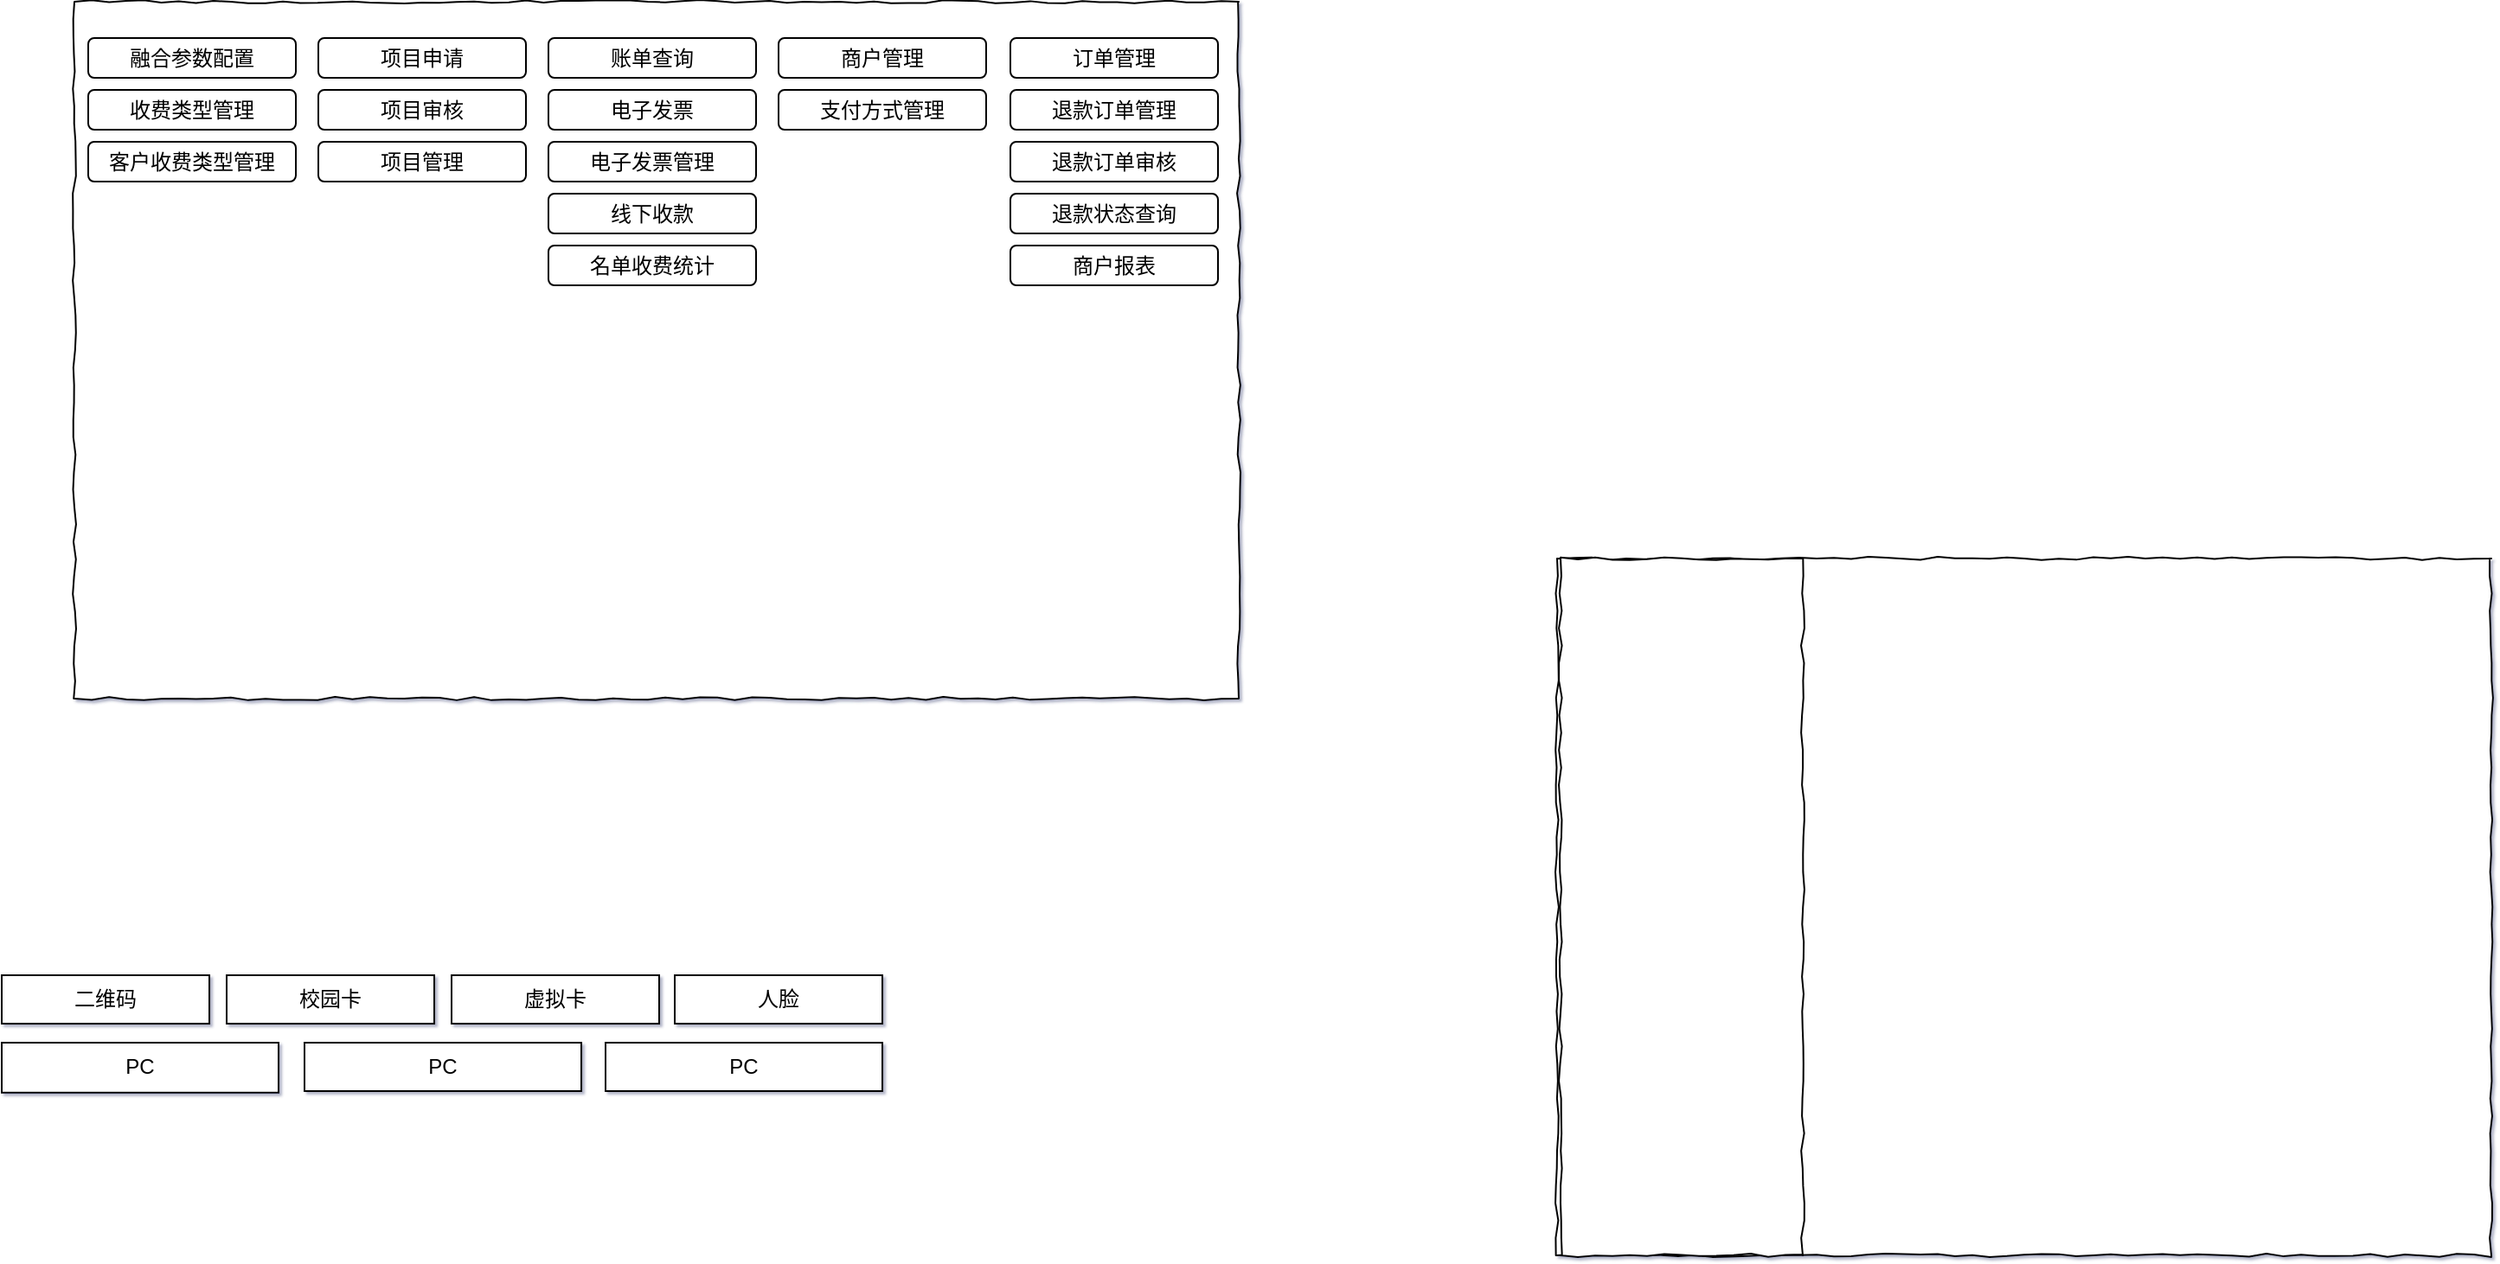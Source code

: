 <mxfile version="14.8.5" type="github">
  <diagram id="B5he_3Ifh79qYKnACxuL" name="第 1 页">
    <mxGraphModel dx="1466" dy="536" grid="0" gridSize="10" guides="1" tooltips="1" connect="1" arrows="1" fold="1" page="0" pageScale="1" pageWidth="827" pageHeight="1169" background="#ffffff" math="0" shadow="1">
      <root>
        <mxCell id="0" />
        <mxCell id="1" parent="0" />
        <mxCell id="1ZKWYTTWzYiuFIbl6tK7-2" value="" style="rounded=0;whiteSpace=wrap;html=1;treeFolding=0;treeMoving=0;comic=1;jiggle=2;" vertex="1" parent="1">
          <mxGeometry x="525" y="356" width="540" height="403" as="geometry" />
        </mxCell>
        <mxCell id="1ZKWYTTWzYiuFIbl6tK7-1" value="" style="rounded=0;whiteSpace=wrap;html=1;treeFolding=0;treeMoving=0;comic=1;jiggle=2;" vertex="1" parent="1">
          <mxGeometry x="-332" y="34" width="673" height="403" as="geometry" />
        </mxCell>
        <mxCell id="1ZKWYTTWzYiuFIbl6tK7-4" value="" style="rounded=0;whiteSpace=wrap;html=1;treeFolding=0;treeMoving=0;comic=1;jiggle=2;" vertex="1" parent="1">
          <mxGeometry x="527" y="356" width="140" height="403" as="geometry" />
        </mxCell>
        <mxCell id="1ZKWYTTWzYiuFIbl6tK7-5" value="融合参数配置" style="rounded=1;whiteSpace=wrap;html=1;comic=0;jiggle=2;strokeWidth=1;" vertex="1" parent="1">
          <mxGeometry x="-324" y="55" width="120" height="23" as="geometry" />
        </mxCell>
        <mxCell id="1ZKWYTTWzYiuFIbl6tK7-6" value="收费类型管理" style="rounded=1;whiteSpace=wrap;html=1;comic=0;jiggle=2;strokeWidth=1;" vertex="1" parent="1">
          <mxGeometry x="-324" y="85" width="120" height="23" as="geometry" />
        </mxCell>
        <mxCell id="1ZKWYTTWzYiuFIbl6tK7-7" value="客户收费类型管理" style="rounded=1;whiteSpace=wrap;html=1;comic=0;jiggle=2;strokeWidth=1;" vertex="1" parent="1">
          <mxGeometry x="-324" y="115" width="120" height="23" as="geometry" />
        </mxCell>
        <mxCell id="1ZKWYTTWzYiuFIbl6tK7-8" value="商户管理" style="rounded=1;whiteSpace=wrap;html=1;comic=0;jiggle=2;strokeWidth=1;" vertex="1" parent="1">
          <mxGeometry x="75" y="55" width="120" height="23" as="geometry" />
        </mxCell>
        <mxCell id="1ZKWYTTWzYiuFIbl6tK7-10" value="支付方式管理" style="rounded=1;whiteSpace=wrap;html=1;comic=0;jiggle=2;strokeWidth=1;" vertex="1" parent="1">
          <mxGeometry x="75" y="85" width="120" height="23" as="geometry" />
        </mxCell>
        <mxCell id="1ZKWYTTWzYiuFIbl6tK7-11" value="项目申请" style="rounded=1;whiteSpace=wrap;html=1;comic=0;jiggle=2;strokeWidth=1;" vertex="1" parent="1">
          <mxGeometry x="-191" y="55" width="120" height="23" as="geometry" />
        </mxCell>
        <mxCell id="1ZKWYTTWzYiuFIbl6tK7-12" value="项目审核" style="rounded=1;whiteSpace=wrap;html=1;comic=0;jiggle=2;strokeWidth=1;" vertex="1" parent="1">
          <mxGeometry x="-191" y="85" width="120" height="23" as="geometry" />
        </mxCell>
        <mxCell id="1ZKWYTTWzYiuFIbl6tK7-13" value="项目管理" style="rounded=1;whiteSpace=wrap;html=1;comic=0;jiggle=2;strokeWidth=1;" vertex="1" parent="1">
          <mxGeometry x="-191" y="115" width="120" height="23" as="geometry" />
        </mxCell>
        <mxCell id="1ZKWYTTWzYiuFIbl6tK7-14" value="账单查询" style="rounded=1;whiteSpace=wrap;html=1;comic=0;jiggle=2;strokeWidth=1;" vertex="1" parent="1">
          <mxGeometry x="-58" y="55" width="120" height="23" as="geometry" />
        </mxCell>
        <mxCell id="1ZKWYTTWzYiuFIbl6tK7-15" value="订单管理" style="rounded=1;whiteSpace=wrap;html=1;comic=0;jiggle=2;strokeWidth=1;" vertex="1" parent="1">
          <mxGeometry x="209" y="55" width="120" height="23" as="geometry" />
        </mxCell>
        <mxCell id="1ZKWYTTWzYiuFIbl6tK7-16" value="电子发票" style="rounded=1;whiteSpace=wrap;html=1;comic=0;jiggle=2;strokeWidth=1;" vertex="1" parent="1">
          <mxGeometry x="-58" y="85" width="120" height="23" as="geometry" />
        </mxCell>
        <mxCell id="1ZKWYTTWzYiuFIbl6tK7-17" value="电子发票管理" style="rounded=1;whiteSpace=wrap;html=1;comic=0;jiggle=2;strokeWidth=1;" vertex="1" parent="1">
          <mxGeometry x="-58" y="115" width="120" height="23" as="geometry" />
        </mxCell>
        <mxCell id="1ZKWYTTWzYiuFIbl6tK7-18" value="线下收款" style="rounded=1;whiteSpace=wrap;html=1;comic=0;jiggle=2;strokeWidth=1;" vertex="1" parent="1">
          <mxGeometry x="-58" y="145" width="120" height="23" as="geometry" />
        </mxCell>
        <mxCell id="1ZKWYTTWzYiuFIbl6tK7-19" value="退款订单管理" style="rounded=1;whiteSpace=wrap;html=1;comic=0;jiggle=2;strokeWidth=1;" vertex="1" parent="1">
          <mxGeometry x="209" y="85" width="120" height="23" as="geometry" />
        </mxCell>
        <mxCell id="1ZKWYTTWzYiuFIbl6tK7-21" value="退款订单审核" style="rounded=1;whiteSpace=wrap;html=1;comic=0;jiggle=2;strokeWidth=1;" vertex="1" parent="1">
          <mxGeometry x="209" y="115" width="120" height="23" as="geometry" />
        </mxCell>
        <mxCell id="1ZKWYTTWzYiuFIbl6tK7-22" value="退款状态查询" style="rounded=1;whiteSpace=wrap;html=1;comic=0;jiggle=2;strokeWidth=1;" vertex="1" parent="1">
          <mxGeometry x="209" y="145" width="120" height="23" as="geometry" />
        </mxCell>
        <mxCell id="1ZKWYTTWzYiuFIbl6tK7-23" value="名单收费统计" style="rounded=1;whiteSpace=wrap;html=1;comic=0;jiggle=2;strokeWidth=1;" vertex="1" parent="1">
          <mxGeometry x="-58" y="175" width="120" height="23" as="geometry" />
        </mxCell>
        <mxCell id="1ZKWYTTWzYiuFIbl6tK7-24" value="商户报表" style="rounded=1;whiteSpace=wrap;html=1;comic=0;jiggle=2;strokeWidth=1;" vertex="1" parent="1">
          <mxGeometry x="209" y="175" width="120" height="23" as="geometry" />
        </mxCell>
        <mxCell id="1ZKWYTTWzYiuFIbl6tK7-33" value="PC" style="rounded=0;whiteSpace=wrap;html=1;comic=0;jiggle=2;strokeWidth=1;" vertex="1" parent="1">
          <mxGeometry x="-374" y="636" width="160" height="28.9" as="geometry" />
        </mxCell>
        <mxCell id="1ZKWYTTWzYiuFIbl6tK7-35" value="二维码" style="rounded=0;whiteSpace=wrap;html=1;comic=0;jiggle=2;strokeWidth=1;" vertex="1" parent="1">
          <mxGeometry x="-374" y="597" width="120" height="28" as="geometry" />
        </mxCell>
        <mxCell id="1ZKWYTTWzYiuFIbl6tK7-36" value="校园卡" style="rounded=0;whiteSpace=wrap;html=1;comic=0;jiggle=2;strokeWidth=1;" vertex="1" parent="1">
          <mxGeometry x="-244" y="597" width="120" height="28" as="geometry" />
        </mxCell>
        <mxCell id="1ZKWYTTWzYiuFIbl6tK7-37" value="虚拟卡" style="rounded=0;whiteSpace=wrap;html=1;comic=0;jiggle=2;strokeWidth=1;" vertex="1" parent="1">
          <mxGeometry x="-114" y="597" width="120" height="28" as="geometry" />
        </mxCell>
        <mxCell id="1ZKWYTTWzYiuFIbl6tK7-38" value="人脸" style="rounded=0;whiteSpace=wrap;html=1;comic=0;jiggle=2;strokeWidth=1;" vertex="1" parent="1">
          <mxGeometry x="15" y="597" width="120" height="28" as="geometry" />
        </mxCell>
        <mxCell id="1ZKWYTTWzYiuFIbl6tK7-42" value="PC" style="rounded=0;whiteSpace=wrap;html=1;comic=0;jiggle=2;strokeWidth=1;" vertex="1" parent="1">
          <mxGeometry x="-199" y="636" width="160" height="28" as="geometry" />
        </mxCell>
        <mxCell id="1ZKWYTTWzYiuFIbl6tK7-43" value="PC" style="rounded=0;whiteSpace=wrap;html=1;comic=0;jiggle=2;strokeWidth=1;" vertex="1" parent="1">
          <mxGeometry x="-25" y="636" width="160" height="28" as="geometry" />
        </mxCell>
      </root>
    </mxGraphModel>
  </diagram>
</mxfile>
